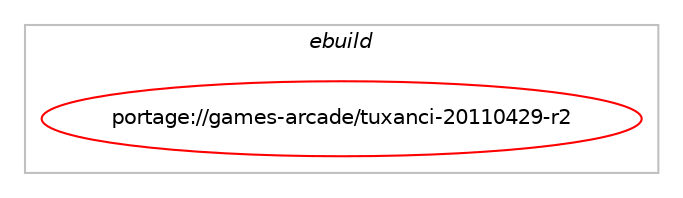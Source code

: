 digraph prolog {

# *************
# Graph options
# *************

newrank=true;
concentrate=true;
compound=true;
graph [rankdir=LR,fontname=Helvetica,fontsize=10,ranksep=1.5];#, ranksep=2.5, nodesep=0.2];
edge  [arrowhead=vee];
node  [fontname=Helvetica,fontsize=10];

# **********
# The ebuild
# **********

subgraph cluster_leftcol {
color=gray;
label=<<i>ebuild</i>>;
id [label="portage://games-arcade/tuxanci-20110429-r2", color=red, width=4, href="../games-arcade/tuxanci-20110429-r2.svg"];
}

# ****************
# The dependencies
# ****************

subgraph cluster_midcol {
color=gray;
label=<<i>dependencies</i>>;
subgraph cluster_compile {
fillcolor="#eeeeee";
style=filled;
label=<<i>compile</i>>;
# *** BEGIN UNKNOWN DEPENDENCY TYPE (TODO) ***
# id -> equal(use_conditional_group(negative,dedicated,portage://games-arcade/tuxanci-20110429-r2,[package_dependency(portage://games-arcade/tuxanci-20110429-r2,install,no,media-libs,fontconfig,none,[,,],[],[]),package_dependency(portage://games-arcade/tuxanci-20110429-r2,install,no,media-libs,libsdl,none,[,,],[],[use(optenable(opengl),none),use(enable(sound),none),use(enable(video),none)]),package_dependency(portage://games-arcade/tuxanci-20110429-r2,install,no,media-libs,sdl-image,none,[,,],[],[use(enable(png),none)]),package_dependency(portage://games-arcade/tuxanci-20110429-r2,install,no,media-libs,sdl-mixer,none,[,,],[],[use(enable(vorbis),none)]),package_dependency(portage://games-arcade/tuxanci-20110429-r2,install,no,media-libs,sdl-ttf,none,[,,],[],[]),use_conditional_group(positive,opengl,portage://games-arcade/tuxanci-20110429-r2,[package_dependency(portage://games-arcade/tuxanci-20110429-r2,install,no,virtual,opengl,none,[,,],[],[])])]))
# *** END UNKNOWN DEPENDENCY TYPE (TODO) ***

# *** BEGIN UNKNOWN DEPENDENCY TYPE (TODO) ***
# id -> equal(use_conditional_group(negative,physfs,portage://games-arcade/tuxanci-20110429-r2,[package_dependency(portage://games-arcade/tuxanci-20110429-r2,install,no,dev-libs,libzip,none,[,,],any_same_slot,[])]))
# *** END UNKNOWN DEPENDENCY TYPE (TODO) ***

# *** BEGIN UNKNOWN DEPENDENCY TYPE (TODO) ***
# id -> equal(use_conditional_group(positive,physfs,portage://games-arcade/tuxanci-20110429-r2,[package_dependency(portage://games-arcade/tuxanci-20110429-r2,install,no,dev-games,physfs,none,[,,],[],[use(enable(zip),none)])]))
# *** END UNKNOWN DEPENDENCY TYPE (TODO) ***

}
subgraph cluster_compileandrun {
fillcolor="#eeeeee";
style=filled;
label=<<i>compile and run</i>>;
}
subgraph cluster_run {
fillcolor="#eeeeee";
style=filled;
label=<<i>run</i>>;
# *** BEGIN UNKNOWN DEPENDENCY TYPE (TODO) ***
# id -> equal(use_conditional_group(negative,dedicated,portage://games-arcade/tuxanci-20110429-r2,[package_dependency(portage://games-arcade/tuxanci-20110429-r2,run,no,media-libs,fontconfig,none,[,,],[],[]),package_dependency(portage://games-arcade/tuxanci-20110429-r2,run,no,media-libs,libsdl,none,[,,],[],[use(optenable(opengl),none),use(enable(sound),none),use(enable(video),none)]),package_dependency(portage://games-arcade/tuxanci-20110429-r2,run,no,media-libs,sdl-image,none,[,,],[],[use(enable(png),none)]),package_dependency(portage://games-arcade/tuxanci-20110429-r2,run,no,media-libs,sdl-mixer,none,[,,],[],[use(enable(vorbis),none)]),package_dependency(portage://games-arcade/tuxanci-20110429-r2,run,no,media-libs,sdl-ttf,none,[,,],[],[]),use_conditional_group(positive,opengl,portage://games-arcade/tuxanci-20110429-r2,[package_dependency(portage://games-arcade/tuxanci-20110429-r2,run,no,virtual,opengl,none,[,,],[],[])])]))
# *** END UNKNOWN DEPENDENCY TYPE (TODO) ***

# *** BEGIN UNKNOWN DEPENDENCY TYPE (TODO) ***
# id -> equal(use_conditional_group(negative,physfs,portage://games-arcade/tuxanci-20110429-r2,[package_dependency(portage://games-arcade/tuxanci-20110429-r2,run,no,dev-libs,libzip,none,[,,],any_same_slot,[])]))
# *** END UNKNOWN DEPENDENCY TYPE (TODO) ***

# *** BEGIN UNKNOWN DEPENDENCY TYPE (TODO) ***
# id -> equal(use_conditional_group(positive,physfs,portage://games-arcade/tuxanci-20110429-r2,[package_dependency(portage://games-arcade/tuxanci-20110429-r2,run,no,dev-games,physfs,none,[,,],[],[use(enable(zip),none)])]))
# *** END UNKNOWN DEPENDENCY TYPE (TODO) ***

}
}

# **************
# The candidates
# **************

subgraph cluster_choices {
rank=same;
color=gray;
label=<<i>candidates</i>>;

}

}
